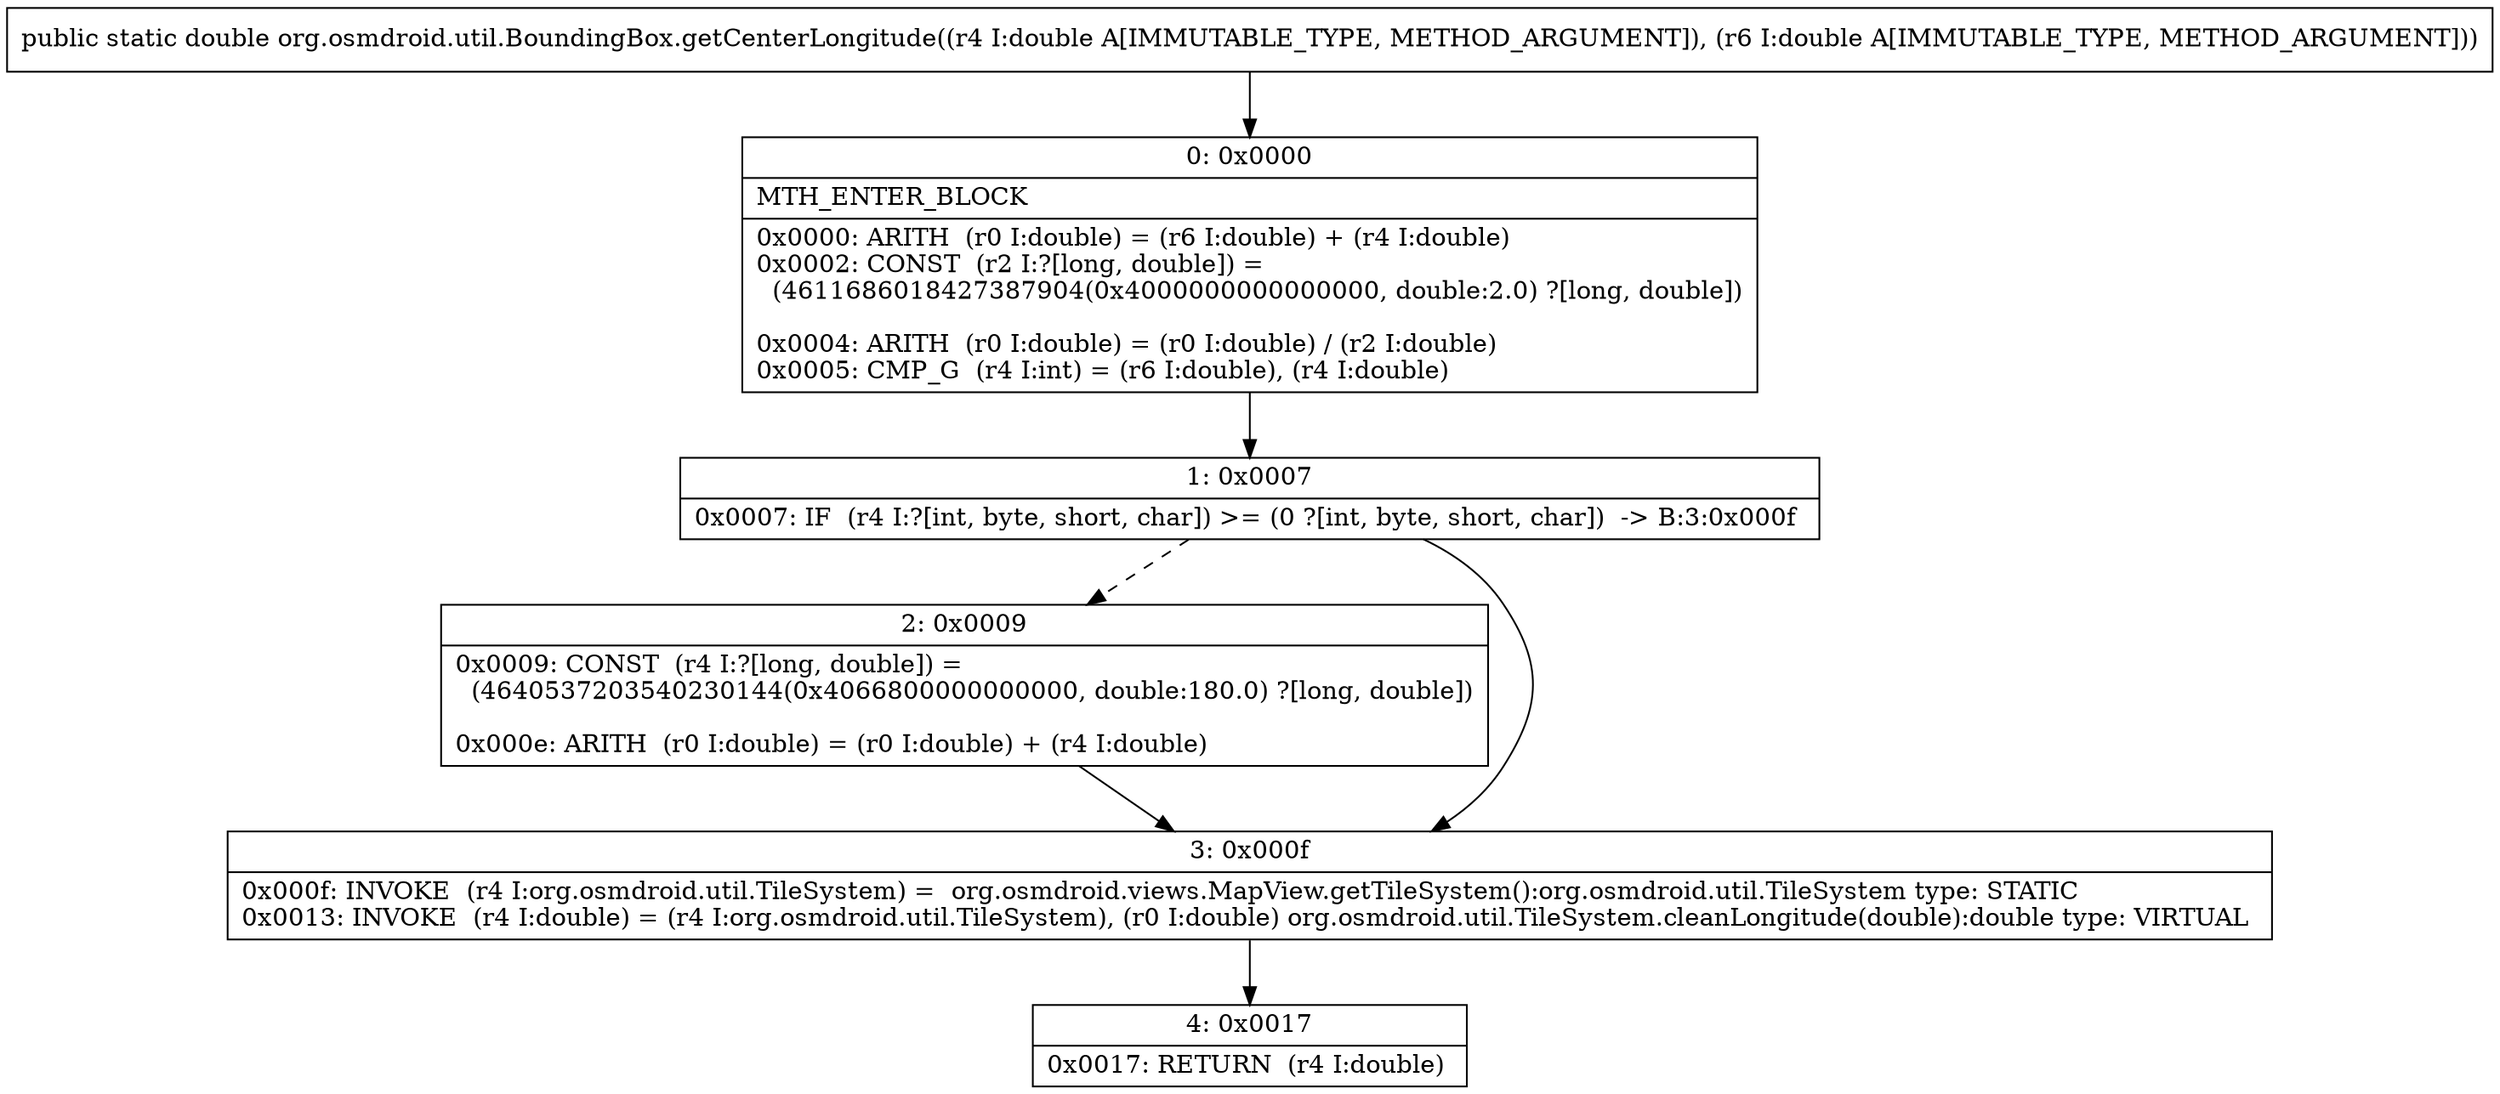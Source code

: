 digraph "CFG fororg.osmdroid.util.BoundingBox.getCenterLongitude(DD)D" {
Node_0 [shape=record,label="{0\:\ 0x0000|MTH_ENTER_BLOCK\l|0x0000: ARITH  (r0 I:double) = (r6 I:double) + (r4 I:double) \l0x0002: CONST  (r2 I:?[long, double]) = \l  (4611686018427387904(0x4000000000000000, double:2.0) ?[long, double])\l \l0x0004: ARITH  (r0 I:double) = (r0 I:double) \/ (r2 I:double) \l0x0005: CMP_G  (r4 I:int) = (r6 I:double), (r4 I:double) \l}"];
Node_1 [shape=record,label="{1\:\ 0x0007|0x0007: IF  (r4 I:?[int, byte, short, char]) \>= (0 ?[int, byte, short, char])  \-\> B:3:0x000f \l}"];
Node_2 [shape=record,label="{2\:\ 0x0009|0x0009: CONST  (r4 I:?[long, double]) = \l  (4640537203540230144(0x4066800000000000, double:180.0) ?[long, double])\l \l0x000e: ARITH  (r0 I:double) = (r0 I:double) + (r4 I:double) \l}"];
Node_3 [shape=record,label="{3\:\ 0x000f|0x000f: INVOKE  (r4 I:org.osmdroid.util.TileSystem) =  org.osmdroid.views.MapView.getTileSystem():org.osmdroid.util.TileSystem type: STATIC \l0x0013: INVOKE  (r4 I:double) = (r4 I:org.osmdroid.util.TileSystem), (r0 I:double) org.osmdroid.util.TileSystem.cleanLongitude(double):double type: VIRTUAL \l}"];
Node_4 [shape=record,label="{4\:\ 0x0017|0x0017: RETURN  (r4 I:double) \l}"];
MethodNode[shape=record,label="{public static double org.osmdroid.util.BoundingBox.getCenterLongitude((r4 I:double A[IMMUTABLE_TYPE, METHOD_ARGUMENT]), (r6 I:double A[IMMUTABLE_TYPE, METHOD_ARGUMENT])) }"];
MethodNode -> Node_0;
Node_0 -> Node_1;
Node_1 -> Node_2[style=dashed];
Node_1 -> Node_3;
Node_2 -> Node_3;
Node_3 -> Node_4;
}

